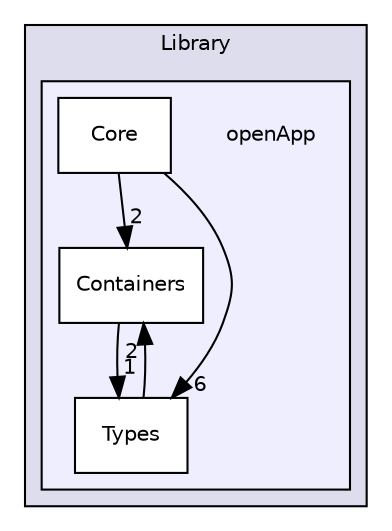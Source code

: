 digraph "Library/openApp" {
  compound=true
  node [ fontsize="10", fontname="Helvetica"];
  edge [ labelfontsize="10", labelfontname="Helvetica"];
  subgraph clusterdir_5ad7f572bbca03234e8e621e192fc099 {
    graph [ bgcolor="#ddddee", pencolor="black", label="Library" fontname="Helvetica", fontsize="10", URL="dir_5ad7f572bbca03234e8e621e192fc099.html"]
  subgraph clusterdir_a2051ffa52757f2f8f7164491bf34860 {
    graph [ bgcolor="#eeeeff", pencolor="black", label="" URL="dir_a2051ffa52757f2f8f7164491bf34860.html"];
    dir_a2051ffa52757f2f8f7164491bf34860 [shape=plaintext label="openApp"];
    dir_628a7cf6de9e93084e166bfd282eed74 [shape=box label="Containers" color="black" fillcolor="white" style="filled" URL="dir_628a7cf6de9e93084e166bfd282eed74.html"];
    dir_4422ef6ae5edffb9a441092e3acbf37e [shape=box label="Core" color="black" fillcolor="white" style="filled" URL="dir_4422ef6ae5edffb9a441092e3acbf37e.html"];
    dir_d2355fdbfc045f5d9dbe366e42588713 [shape=box label="Types" color="black" fillcolor="white" style="filled" URL="dir_d2355fdbfc045f5d9dbe366e42588713.html"];
  }
  }
  dir_628a7cf6de9e93084e166bfd282eed74->dir_d2355fdbfc045f5d9dbe366e42588713 [headlabel="1", labeldistance=1.5 headhref="dir_000002_000004.html"];
  dir_d2355fdbfc045f5d9dbe366e42588713->dir_628a7cf6de9e93084e166bfd282eed74 [headlabel="2", labeldistance=1.5 headhref="dir_000004_000002.html"];
  dir_4422ef6ae5edffb9a441092e3acbf37e->dir_628a7cf6de9e93084e166bfd282eed74 [headlabel="2", labeldistance=1.5 headhref="dir_000003_000002.html"];
  dir_4422ef6ae5edffb9a441092e3acbf37e->dir_d2355fdbfc045f5d9dbe366e42588713 [headlabel="6", labeldistance=1.5 headhref="dir_000003_000004.html"];
}
